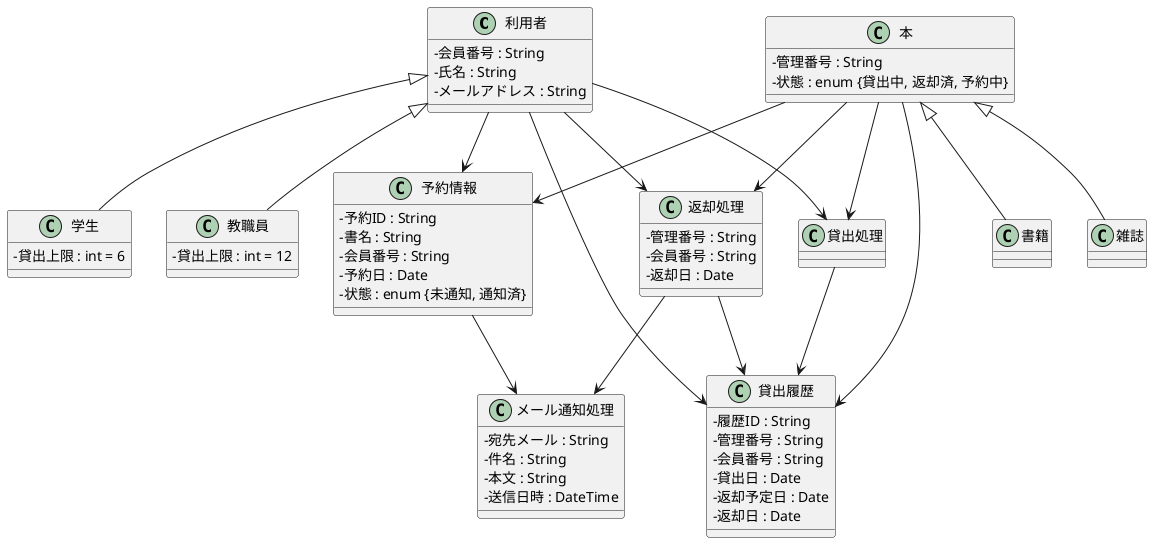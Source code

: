@startuml 図書館システム クラス図（型付き）
skinparam classAttributeIconSize 0


' 利用者
class 利用者 {
  - 会員番号 : String
  - 氏名 : String
  - メールアドレス : String
}

class 学生 {
  - 貸出上限 : int = 6
}

class 教職員 {
  - 貸出上限 : int = 12
}

利用者 <|-- 学生
利用者 <|-- 教職員

class 本 {
  - 管理番号 : String
  - 状態 : enum {貸出中, 返却済, 予約中}
}

class 書籍 {
}

class 雑誌 {
}

本 <|-- 書籍
本 <|-- 雑誌

class 返却処理 {
  - 管理番号 : String
  - 会員番号 : String
  - 返却日 : Date
}

class 予約情報 {
  - 予約ID : String
  - 書名 : String
  - 会員番号 : String
  - 予約日 : Date
  - 状態 : enum {未通知, 通知済}
}

class 貸出履歴 {
  - 履歴ID : String
  - 管理番号 : String
  - 会員番号 : String
  - 貸出日 : Date
  - 返却予定日 : Date
  - 返却日 : Date
}

class メール通知処理 {
  - 宛先メール : String
  - 件名 : String
  - 本文 : String
  - 送信日時 : DateTime
}

利用者 --> 貸出処理
利用者 --> 返却処理
利用者 --> 予約情報
利用者 --> 貸出履歴

本 --> 貸出処理
本 --> 返却処理
本 --> 予約情報
本 --> 貸出履歴

貸出処理 --> 貸出履歴
返却処理 --> 貸出履歴
返却処理 --> メール通知処理
予約情報 --> メール通知処理